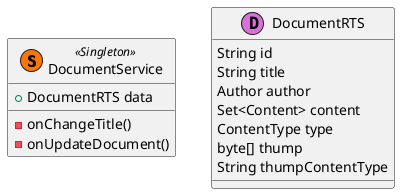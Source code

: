 @startuml
class DocumentService << (S,#FF7700) Singleton >> {
+DocumentRTS data
-onChangeTitle()
-onUpdateDocument()
}




class DocumentRTS << (D,orchid) >> {
String id
String title
Author author
Set<Content> content
ContentType type
byte[] thump
String thumpContentType
}
@enduml
